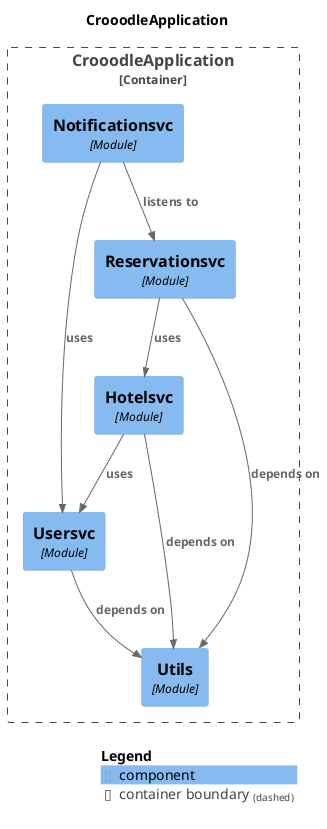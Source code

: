 @startuml
set separator none
title CrooodleApplication

top to bottom direction

!include <C4/C4>
!include <C4/C4_Context>
!include <C4/C4_Component>

Container_Boundary("CrooodleApplication.CrooodleApplication_boundary", "CrooodleApplication", $tags="") {
  Component(CrooodleApplication.CrooodleApplication.Utils, "Utils", $techn="Module", $descr="", $tags="", $link="")
  Component(CrooodleApplication.CrooodleApplication.Usersvc, "Usersvc", $techn="Module", $descr="", $tags="", $link="")
  Component(CrooodleApplication.CrooodleApplication.Hotelsvc, "Hotelsvc", $techn="Module", $descr="", $tags="", $link="")
  Component(CrooodleApplication.CrooodleApplication.Reservationsvc, "Reservationsvc", $techn="Module", $descr="", $tags="", $link="")
  Component(CrooodleApplication.CrooodleApplication.Notificationsvc, "Notificationsvc", $techn="Module", $descr="", $tags="", $link="")
}

Rel(CrooodleApplication.CrooodleApplication.Hotelsvc, CrooodleApplication.CrooodleApplication.Utils, "depends on", $techn="", $tags="", $link="")
Rel(CrooodleApplication.CrooodleApplication.Hotelsvc, CrooodleApplication.CrooodleApplication.Usersvc, "uses", $techn="", $tags="", $link="")
Rel(CrooodleApplication.CrooodleApplication.Reservationsvc, CrooodleApplication.CrooodleApplication.Utils, "depends on", $techn="", $tags="", $link="")
Rel(CrooodleApplication.CrooodleApplication.Reservationsvc, CrooodleApplication.CrooodleApplication.Hotelsvc, "uses", $techn="", $tags="", $link="")
Rel(CrooodleApplication.CrooodleApplication.Notificationsvc, CrooodleApplication.CrooodleApplication.Reservationsvc, "listens to", $techn="", $tags="", $link="")
Rel(CrooodleApplication.CrooodleApplication.Notificationsvc, CrooodleApplication.CrooodleApplication.Usersvc, "uses", $techn="", $tags="", $link="")
Rel(CrooodleApplication.CrooodleApplication.Usersvc, CrooodleApplication.CrooodleApplication.Utils, "depends on", $techn="", $tags="", $link="")

SHOW_LEGEND(true)
@enduml